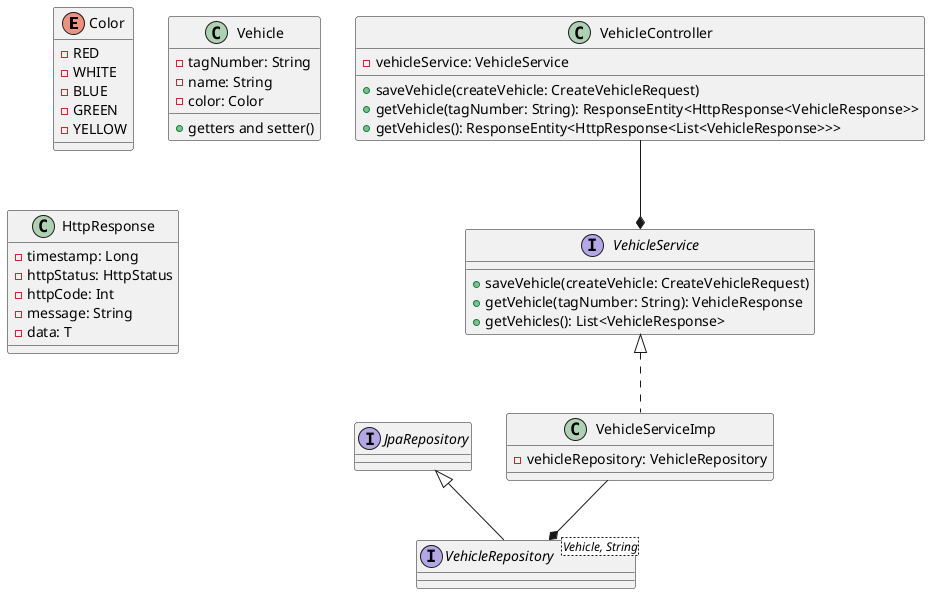 @startuml
'https://plantuml.com/class-diagram

enum Color {
    - RED
    - WHITE
    - BLUE
    - GREEN
    - YELLOW
}

class Vehicle {
    - tagNumber: String
    - name: String
    - color: Color
    + getters and setter()
}

interface VehicleRepository<Vehicle, String> extends JpaRepository

interface VehicleService {
    + saveVehicle(createVehicle: CreateVehicleRequest)
    + getVehicle(tagNumber: String): VehicleResponse
    + getVehicles(): List<VehicleResponse>
}

class VehicleServiceImp implements VehicleService {
    - vehicleRepository: VehicleRepository
}

class VehicleController {
    - vehicleService: VehicleService

    + saveVehicle(createVehicle: CreateVehicleRequest)
    + getVehicle(tagNumber: String): ResponseEntity<HttpResponse<VehicleResponse>>
    + getVehicles(): ResponseEntity<HttpResponse<List<VehicleResponse>>>
}

class HttpResponse {
    - timestamp: Long
    - httpStatus: HttpStatus
    - httpCode: Int
    - message: String
    - data: T
}

VehicleServiceImp --* VehicleRepository
VehicleController --* VehicleService

@enduml